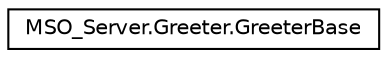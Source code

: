 digraph "Иерархия классов. Графический вид."
{
 // LATEX_PDF_SIZE
  edge [fontname="Helvetica",fontsize="10",labelfontname="Helvetica",labelfontsize="10"];
  node [fontname="Helvetica",fontsize="10",shape=record];
  rankdir="LR";
  Node0 [label="MSO_Server.Greeter.GreeterBase",height=0.2,width=0.4,color="black", fillcolor="white", style="filled",URL="$da/d04/classMSO__Server_1_1Greeter_1_1GreeterBase.html",tooltip="Base class for server-side implementations of Greeter"];
}
